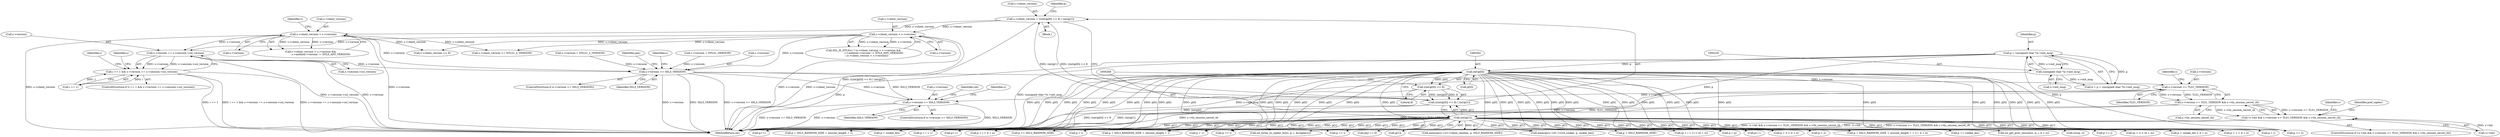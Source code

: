digraph "0_openssl_a004e72b95835136d3f1ea90517f706c24c03da7@pointer" {
"1000471" [label="(Call,s->version == s->session->ssl_version)"];
"1000294" [label="(Call,s->client_version < s->version)"];
"1000255" [label="(Call,s->client_version = (((int)p[0]) << 8) | (int)p[1])"];
"1000259" [label="(Call,(((int)p[0]) << 8) | (int)p[1])"];
"1000260" [label="(Call,((int)p[0]) << 8)"];
"1000261" [label="(Call,(int)p[0])"];
"1000232" [label="(Call,p = (unsigned char *)s->init_msg)"];
"1000234" [label="(Call,(unsigned char *)s->init_msg)"];
"1000267" [label="(Call,(int)p[1])"];
"1000280" [label="(Call,s->client_version > s->version)"];
"1000467" [label="(Call,i == 1 && s->version == s->session->ssl_version)"];
"1000972" [label="(Call,s->version >= SSL3_VERSION)"];
"1001018" [label="(Call,s->version >= TLS1_VERSION)"];
"1001017" [label="(Call,s->version >= TLS1_VERSION && s->tls_session_secret_cb)"];
"1001012" [label="(Call,!s->hit && s->version >= TLS1_VERSION && s->tls_session_secret_cb)"];
"1001650" [label="(Call,s->version >= SSL3_VERSION)"];
"1000281" [label="(Call,s->client_version)"];
"1000272" [label="(Call,p += 2)"];
"1000468" [label="(Call,i == 1)"];
"1001649" [label="(ControlStructure,if (s->version >= SSL3_VERSION))"];
"1000267" [label="(Call,(int)p[1])"];
"1000472" [label="(Call,s->version)"];
"1001011" [label="(ControlStructure,if (!s->hit && s->version >= TLS1_VERSION && s->tls_session_secret_cb))"];
"1000266" [label="(Literal,8)"];
"1000572" [label="(Call,memcpy(s->d1->rcvd_cookie, p, cookie_len))"];
"1000351" [label="(Call,p + SSL3_RANDOM_SIZE + session_length + 1)"];
"1001659" [label="(Identifier,s)"];
"1000471" [label="(Call,s->version == s->session->ssl_version)"];
"1001694" [label="(MethodReturn,int)"];
"1000280" [label="(Call,s->client_version > s->version)"];
"1001650" [label="(Call,s->version >= SSL3_VERSION)"];
"1001017" [label="(Call,s->version >= TLS1_VERSION && s->tls_session_secret_cb)"];
"1000956" [label="(Call,p += i)"];
"1000145" [label="(Block,)"];
"1000276" [label="(Call,SSL_IS_DTLS(s) ? (s->client_version > s->version &&\n                          s->method->version != DTLS_ANY_VERSION)\n        : (s->client_version < s->version))"];
"1000746" [label="(Call,p + 2)"];
"1001018" [label="(Call,s->version >= TLS1_VERSION)"];
"1000236" [label="(Call,s->init_msg)"];
"1000393" [label="(Call,p += SSL3_RANDOM_SIZE)"];
"1001654" [label="(Identifier,SSL3_VERSION)"];
"1000971" [label="(ControlStructure,if (s->version >= SSL3_VERSION))"];
"1000804" [label="(Call,p += i)"];
"1000385" [label="(Call,memcpy(s->s3->client_random, p, SSL3_RANDOM_SIZE))"];
"1000918" [label="(Call,p++)"];
"1000350" [label="(Call,p + SSL3_RANDOM_SIZE + session_length + 1 >= d + n)"];
"1000760" [label="(Call,n2s(p, i))"];
"1000922" [label="(Call,p + i)"];
"1000259" [label="(Call,(((int)p[0]) << 8) | (int)p[1])"];
"1000510" [label="(Call,p + 1)"];
"1000261" [label="(Call,(int)p[0])"];
"1000346" [label="(Call,p + SSL3_RANDOM_SIZE)"];
"1000284" [label="(Call,s->version)"];
"1000233" [label="(Identifier,p)"];
"1000232" [label="(Call,p = (unsigned char *)s->init_msg)"];
"1000936" [label="(Call,q = p)"];
"1001012" [label="(Call,!s->hit && s->version >= TLS1_VERSION && s->tls_session_secret_cb)"];
"1000260" [label="(Call,((int)p[0]) << 8)"];
"1000475" [label="(Call,s->session->ssl_version)"];
"1000745" [label="(Call,p + 2 > d + n)"];
"1000298" [label="(Call,s->version)"];
"1001024" [label="(Identifier,s)"];
"1000639" [label="(Call,p += cookie_len)"];
"1000489" [label="(Identifier,i)"];
"1000263" [label="(Call,p[0])"];
"1000295" [label="(Call,s->client_version)"];
"1000234" [label="(Call,(unsigned char *)s->init_msg)"];
"1000269" [label="(Call,p[1])"];
"1000255" [label="(Call,s->client_version = (((int)p[0]) << 8) | (int)p[1])"];
"1000256" [label="(Call,s->client_version)"];
"1000279" [label="(Call,s->client_version > s->version &&\n                          s->method->version != DTLS_ANY_VERSION)"];
"1000459" [label="(Call,ssl_get_prev_session(s, p, j, d + n))"];
"1000501" [label="(Call,p += j)"];
"1001022" [label="(Identifier,TLS1_VERSION)"];
"1000921" [label="(Call,(p + i) > (d + n))"];
"1001159" [label="(Identifier,s)"];
"1000483" [label="(Identifier,s)"];
"1000972" [label="(Call,s->version >= SSL3_VERSION)"];
"1000466" [label="(ControlStructure,if (i == 1 && s->version == s->session->ssl_version))"];
"1000308" [label="(Call,s->client_version >> 8)"];
"1000973" [label="(Call,s->version)"];
"1000530" [label="(Call,p + cookie_len > d + n)"];
"1000665" [label="(Call,s->version = DTLS1_2_VERSION)"];
"1000995" [label="(Identifier,pos)"];
"1000509" [label="(Call,p + 1 > d + n)"];
"1000653" [label="(Call,s->client_version <= DTLS1_2_VERSION)"];
"1000403" [label="(Call,p + j)"];
"1000795" [label="(Call,ssl_bytes_to_cipher_list(s, p, i, &(ciphers)))"];
"1000950" [label="(Call,p[j] == 0)"];
"1000776" [label="(Call,(p + i + 1) > (d + n))"];
"1000399" [label="(Call,p++)"];
"1000372" [label="(Call,p + SSL3_RANDOM_SIZE + session_length + 1)"];
"1000531" [label="(Call,p + cookie_len)"];
"1001651" [label="(Call,s->version)"];
"1000294" [label="(Call,s->client_version < s->version)"];
"1000981" [label="(Identifier,s)"];
"1000777" [label="(Call,p + i + 1)"];
"1000273" [label="(Identifier,p)"];
"1001023" [label="(Call,s->tls_session_secret_cb)"];
"1000527" [label="(Call,p++)"];
"1000467" [label="(Call,i == 1 && s->version == s->session->ssl_version)"];
"1000290" [label="(Identifier,s)"];
"1001667" [label="(Identifier,ret)"];
"1000230" [label="(Call,d = p = (unsigned char *)s->init_msg)"];
"1001029" [label="(Identifier,pref_cipher)"];
"1001019" [label="(Call,s->version)"];
"1000976" [label="(Identifier,SSL3_VERSION)"];
"1001013" [label="(Call,!s->hit)"];
"1000402" [label="(Call,p + j > d + n)"];
"1000709" [label="(Call,s->version = DTLS1_VERSION)"];
"1000471" -> "1000467"  [label="AST: "];
"1000471" -> "1000475"  [label="CFG: "];
"1000472" -> "1000471"  [label="AST: "];
"1000475" -> "1000471"  [label="AST: "];
"1000467" -> "1000471"  [label="CFG: "];
"1000471" -> "1001694"  [label="DDG: s->version"];
"1000471" -> "1001694"  [label="DDG: s->session->ssl_version"];
"1000471" -> "1000467"  [label="DDG: s->version"];
"1000471" -> "1000467"  [label="DDG: s->session->ssl_version"];
"1000294" -> "1000471"  [label="DDG: s->version"];
"1000280" -> "1000471"  [label="DDG: s->version"];
"1000471" -> "1000972"  [label="DDG: s->version"];
"1000294" -> "1000276"  [label="AST: "];
"1000294" -> "1000298"  [label="CFG: "];
"1000295" -> "1000294"  [label="AST: "];
"1000298" -> "1000294"  [label="AST: "];
"1000276" -> "1000294"  [label="CFG: "];
"1000294" -> "1001694"  [label="DDG: s->version"];
"1000294" -> "1001694"  [label="DDG: s->client_version"];
"1000294" -> "1000276"  [label="DDG: s->client_version"];
"1000294" -> "1000276"  [label="DDG: s->version"];
"1000255" -> "1000294"  [label="DDG: s->client_version"];
"1000294" -> "1000308"  [label="DDG: s->client_version"];
"1000294" -> "1000653"  [label="DDG: s->client_version"];
"1000294" -> "1000972"  [label="DDG: s->version"];
"1000255" -> "1000145"  [label="AST: "];
"1000255" -> "1000259"  [label="CFG: "];
"1000256" -> "1000255"  [label="AST: "];
"1000259" -> "1000255"  [label="AST: "];
"1000273" -> "1000255"  [label="CFG: "];
"1000255" -> "1001694"  [label="DDG: (((int)p[0]) << 8) | (int)p[1]"];
"1000259" -> "1000255"  [label="DDG: ((int)p[0]) << 8"];
"1000259" -> "1000255"  [label="DDG: (int)p[1]"];
"1000255" -> "1000280"  [label="DDG: s->client_version"];
"1000259" -> "1000267"  [label="CFG: "];
"1000260" -> "1000259"  [label="AST: "];
"1000267" -> "1000259"  [label="AST: "];
"1000259" -> "1001694"  [label="DDG: ((int)p[0]) << 8"];
"1000259" -> "1001694"  [label="DDG: (int)p[1]"];
"1000260" -> "1000259"  [label="DDG: (int)p[0]"];
"1000260" -> "1000259"  [label="DDG: 8"];
"1000267" -> "1000259"  [label="DDG: p[1]"];
"1000260" -> "1000266"  [label="CFG: "];
"1000261" -> "1000260"  [label="AST: "];
"1000266" -> "1000260"  [label="AST: "];
"1000268" -> "1000260"  [label="CFG: "];
"1000260" -> "1001694"  [label="DDG: (int)p[0]"];
"1000261" -> "1000260"  [label="DDG: p[0]"];
"1000261" -> "1000263"  [label="CFG: "];
"1000262" -> "1000261"  [label="AST: "];
"1000263" -> "1000261"  [label="AST: "];
"1000266" -> "1000261"  [label="CFG: "];
"1000261" -> "1001694"  [label="DDG: p[0]"];
"1000232" -> "1000261"  [label="DDG: p"];
"1000261" -> "1000272"  [label="DDG: p[0]"];
"1000261" -> "1000346"  [label="DDG: p[0]"];
"1000261" -> "1000350"  [label="DDG: p[0]"];
"1000261" -> "1000351"  [label="DDG: p[0]"];
"1000261" -> "1000372"  [label="DDG: p[0]"];
"1000261" -> "1000385"  [label="DDG: p[0]"];
"1000261" -> "1000393"  [label="DDG: p[0]"];
"1000261" -> "1000399"  [label="DDG: p[0]"];
"1000261" -> "1000402"  [label="DDG: p[0]"];
"1000261" -> "1000403"  [label="DDG: p[0]"];
"1000261" -> "1000459"  [label="DDG: p[0]"];
"1000261" -> "1000501"  [label="DDG: p[0]"];
"1000261" -> "1000509"  [label="DDG: p[0]"];
"1000261" -> "1000510"  [label="DDG: p[0]"];
"1000261" -> "1000527"  [label="DDG: p[0]"];
"1000261" -> "1000530"  [label="DDG: p[0]"];
"1000261" -> "1000531"  [label="DDG: p[0]"];
"1000261" -> "1000572"  [label="DDG: p[0]"];
"1000261" -> "1000639"  [label="DDG: p[0]"];
"1000261" -> "1000745"  [label="DDG: p[0]"];
"1000261" -> "1000746"  [label="DDG: p[0]"];
"1000261" -> "1000760"  [label="DDG: p[0]"];
"1000261" -> "1000776"  [label="DDG: p[0]"];
"1000261" -> "1000777"  [label="DDG: p[0]"];
"1000261" -> "1000795"  [label="DDG: p[0]"];
"1000261" -> "1000804"  [label="DDG: p[0]"];
"1000261" -> "1000918"  [label="DDG: p[0]"];
"1000261" -> "1000921"  [label="DDG: p[0]"];
"1000261" -> "1000922"  [label="DDG: p[0]"];
"1000261" -> "1000936"  [label="DDG: p[0]"];
"1000261" -> "1000950"  [label="DDG: p[0]"];
"1000261" -> "1000956"  [label="DDG: p[0]"];
"1000232" -> "1000230"  [label="AST: "];
"1000232" -> "1000234"  [label="CFG: "];
"1000233" -> "1000232"  [label="AST: "];
"1000234" -> "1000232"  [label="AST: "];
"1000230" -> "1000232"  [label="CFG: "];
"1000232" -> "1001694"  [label="DDG: p"];
"1000232" -> "1001694"  [label="DDG: (unsigned char *)s->init_msg"];
"1000232" -> "1000230"  [label="DDG: p"];
"1000234" -> "1000232"  [label="DDG: s->init_msg"];
"1000232" -> "1000267"  [label="DDG: p"];
"1000232" -> "1000272"  [label="DDG: p"];
"1000234" -> "1000236"  [label="CFG: "];
"1000235" -> "1000234"  [label="AST: "];
"1000236" -> "1000234"  [label="AST: "];
"1000234" -> "1001694"  [label="DDG: s->init_msg"];
"1000234" -> "1000230"  [label="DDG: s->init_msg"];
"1000267" -> "1000269"  [label="CFG: "];
"1000268" -> "1000267"  [label="AST: "];
"1000269" -> "1000267"  [label="AST: "];
"1000267" -> "1001694"  [label="DDG: p[1]"];
"1000267" -> "1000272"  [label="DDG: p[1]"];
"1000267" -> "1000346"  [label="DDG: p[1]"];
"1000267" -> "1000350"  [label="DDG: p[1]"];
"1000267" -> "1000351"  [label="DDG: p[1]"];
"1000267" -> "1000372"  [label="DDG: p[1]"];
"1000267" -> "1000385"  [label="DDG: p[1]"];
"1000267" -> "1000393"  [label="DDG: p[1]"];
"1000267" -> "1000399"  [label="DDG: p[1]"];
"1000267" -> "1000402"  [label="DDG: p[1]"];
"1000267" -> "1000403"  [label="DDG: p[1]"];
"1000267" -> "1000459"  [label="DDG: p[1]"];
"1000267" -> "1000501"  [label="DDG: p[1]"];
"1000267" -> "1000509"  [label="DDG: p[1]"];
"1000267" -> "1000510"  [label="DDG: p[1]"];
"1000267" -> "1000527"  [label="DDG: p[1]"];
"1000267" -> "1000530"  [label="DDG: p[1]"];
"1000267" -> "1000531"  [label="DDG: p[1]"];
"1000267" -> "1000572"  [label="DDG: p[1]"];
"1000267" -> "1000639"  [label="DDG: p[1]"];
"1000267" -> "1000745"  [label="DDG: p[1]"];
"1000267" -> "1000746"  [label="DDG: p[1]"];
"1000267" -> "1000760"  [label="DDG: p[1]"];
"1000267" -> "1000776"  [label="DDG: p[1]"];
"1000267" -> "1000777"  [label="DDG: p[1]"];
"1000267" -> "1000795"  [label="DDG: p[1]"];
"1000267" -> "1000804"  [label="DDG: p[1]"];
"1000267" -> "1000918"  [label="DDG: p[1]"];
"1000267" -> "1000921"  [label="DDG: p[1]"];
"1000267" -> "1000922"  [label="DDG: p[1]"];
"1000267" -> "1000936"  [label="DDG: p[1]"];
"1000267" -> "1000950"  [label="DDG: p[1]"];
"1000267" -> "1000956"  [label="DDG: p[1]"];
"1000280" -> "1000279"  [label="AST: "];
"1000280" -> "1000284"  [label="CFG: "];
"1000281" -> "1000280"  [label="AST: "];
"1000284" -> "1000280"  [label="AST: "];
"1000290" -> "1000280"  [label="CFG: "];
"1000279" -> "1000280"  [label="CFG: "];
"1000280" -> "1001694"  [label="DDG: s->version"];
"1000280" -> "1001694"  [label="DDG: s->client_version"];
"1000280" -> "1000279"  [label="DDG: s->client_version"];
"1000280" -> "1000279"  [label="DDG: s->version"];
"1000280" -> "1000308"  [label="DDG: s->client_version"];
"1000280" -> "1000653"  [label="DDG: s->client_version"];
"1000280" -> "1000972"  [label="DDG: s->version"];
"1000467" -> "1000466"  [label="AST: "];
"1000467" -> "1000468"  [label="CFG: "];
"1000468" -> "1000467"  [label="AST: "];
"1000483" -> "1000467"  [label="CFG: "];
"1000489" -> "1000467"  [label="CFG: "];
"1000467" -> "1001694"  [label="DDG: i == 1"];
"1000467" -> "1001694"  [label="DDG: i == 1 && s->version == s->session->ssl_version"];
"1000467" -> "1001694"  [label="DDG: s->version == s->session->ssl_version"];
"1000468" -> "1000467"  [label="DDG: i"];
"1000468" -> "1000467"  [label="DDG: 1"];
"1000972" -> "1000971"  [label="AST: "];
"1000972" -> "1000976"  [label="CFG: "];
"1000973" -> "1000972"  [label="AST: "];
"1000976" -> "1000972"  [label="AST: "];
"1000981" -> "1000972"  [label="CFG: "];
"1000995" -> "1000972"  [label="CFG: "];
"1000972" -> "1001694"  [label="DDG: s->version >= SSL3_VERSION"];
"1000972" -> "1001694"  [label="DDG: s->version"];
"1000972" -> "1001694"  [label="DDG: SSL3_VERSION"];
"1000709" -> "1000972"  [label="DDG: s->version"];
"1000665" -> "1000972"  [label="DDG: s->version"];
"1000972" -> "1001018"  [label="DDG: s->version"];
"1000972" -> "1001650"  [label="DDG: s->version"];
"1000972" -> "1001650"  [label="DDG: SSL3_VERSION"];
"1001018" -> "1001017"  [label="AST: "];
"1001018" -> "1001022"  [label="CFG: "];
"1001019" -> "1001018"  [label="AST: "];
"1001022" -> "1001018"  [label="AST: "];
"1001024" -> "1001018"  [label="CFG: "];
"1001017" -> "1001018"  [label="CFG: "];
"1001018" -> "1001694"  [label="DDG: s->version"];
"1001018" -> "1001694"  [label="DDG: TLS1_VERSION"];
"1001018" -> "1001017"  [label="DDG: s->version"];
"1001018" -> "1001017"  [label="DDG: TLS1_VERSION"];
"1001018" -> "1001650"  [label="DDG: s->version"];
"1001017" -> "1001012"  [label="AST: "];
"1001017" -> "1001023"  [label="CFG: "];
"1001023" -> "1001017"  [label="AST: "];
"1001012" -> "1001017"  [label="CFG: "];
"1001017" -> "1001694"  [label="DDG: s->version >= TLS1_VERSION"];
"1001017" -> "1001694"  [label="DDG: s->tls_session_secret_cb"];
"1001017" -> "1001012"  [label="DDG: s->version >= TLS1_VERSION"];
"1001017" -> "1001012"  [label="DDG: s->tls_session_secret_cb"];
"1001012" -> "1001011"  [label="AST: "];
"1001012" -> "1001013"  [label="CFG: "];
"1001013" -> "1001012"  [label="AST: "];
"1001029" -> "1001012"  [label="CFG: "];
"1001159" -> "1001012"  [label="CFG: "];
"1001012" -> "1001694"  [label="DDG: !s->hit && s->version >= TLS1_VERSION && s->tls_session_secret_cb"];
"1001012" -> "1001694"  [label="DDG: !s->hit"];
"1001012" -> "1001694"  [label="DDG: s->version >= TLS1_VERSION && s->tls_session_secret_cb"];
"1001013" -> "1001012"  [label="DDG: s->hit"];
"1001650" -> "1001649"  [label="AST: "];
"1001650" -> "1001654"  [label="CFG: "];
"1001651" -> "1001650"  [label="AST: "];
"1001654" -> "1001650"  [label="AST: "];
"1001659" -> "1001650"  [label="CFG: "];
"1001667" -> "1001650"  [label="CFG: "];
"1001650" -> "1001694"  [label="DDG: s->version"];
"1001650" -> "1001694"  [label="DDG: SSL3_VERSION"];
"1001650" -> "1001694"  [label="DDG: s->version >= SSL3_VERSION"];
}
